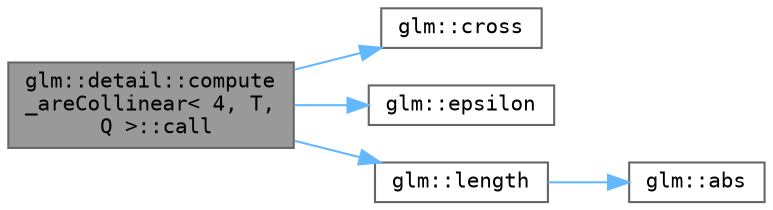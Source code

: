 digraph "glm::detail::compute_areCollinear&lt; 4, T, Q &gt;::call"
{
 // LATEX_PDF_SIZE
  bgcolor="transparent";
  edge [fontname=Terminal,fontsize=10,labelfontname=Helvetica,labelfontsize=10];
  node [fontname=Terminal,fontsize=10,shape=box,height=0.2,width=0.4];
  rankdir="LR";
  Node1 [label="glm::detail::compute\l_areCollinear\< 4, T,\l Q \>::call",height=0.2,width=0.4,color="gray40", fillcolor="grey60", style="filled", fontcolor="black",tooltip=" "];
  Node1 -> Node2 [color="steelblue1",style="solid"];
  Node2 [label="glm::cross",height=0.2,width=0.4,color="grey40", fillcolor="white", style="filled",URL="$group__core__func__geometric.html#ga1882f52ee88a161ed86dea9905a6da91",tooltip=" "];
  Node1 -> Node3 [color="steelblue1",style="solid"];
  Node3 [label="glm::epsilon",height=0.2,width=0.4,color="grey40", fillcolor="white", style="filled",URL="$group__ext__scalar__constants.html#ga2a1e57fc5592b69cfae84174cbfc9429",tooltip="Return the epsilon constant for floating point types."];
  Node1 -> Node4 [color="steelblue1",style="solid"];
  Node4 [label="glm::length",height=0.2,width=0.4,color="grey40", fillcolor="white", style="filled",URL="$namespaceglm.html#abcd8538aa95a8963803ec42c2fd654cd",tooltip=" "];
  Node4 -> Node5 [color="steelblue1",style="solid"];
  Node5 [label="glm::abs",height=0.2,width=0.4,color="grey40", fillcolor="white", style="filled",URL="$group__core__func__common.html#ga439e60a72eadecfeda2df5449c613a64",tooltip=" "];
}
